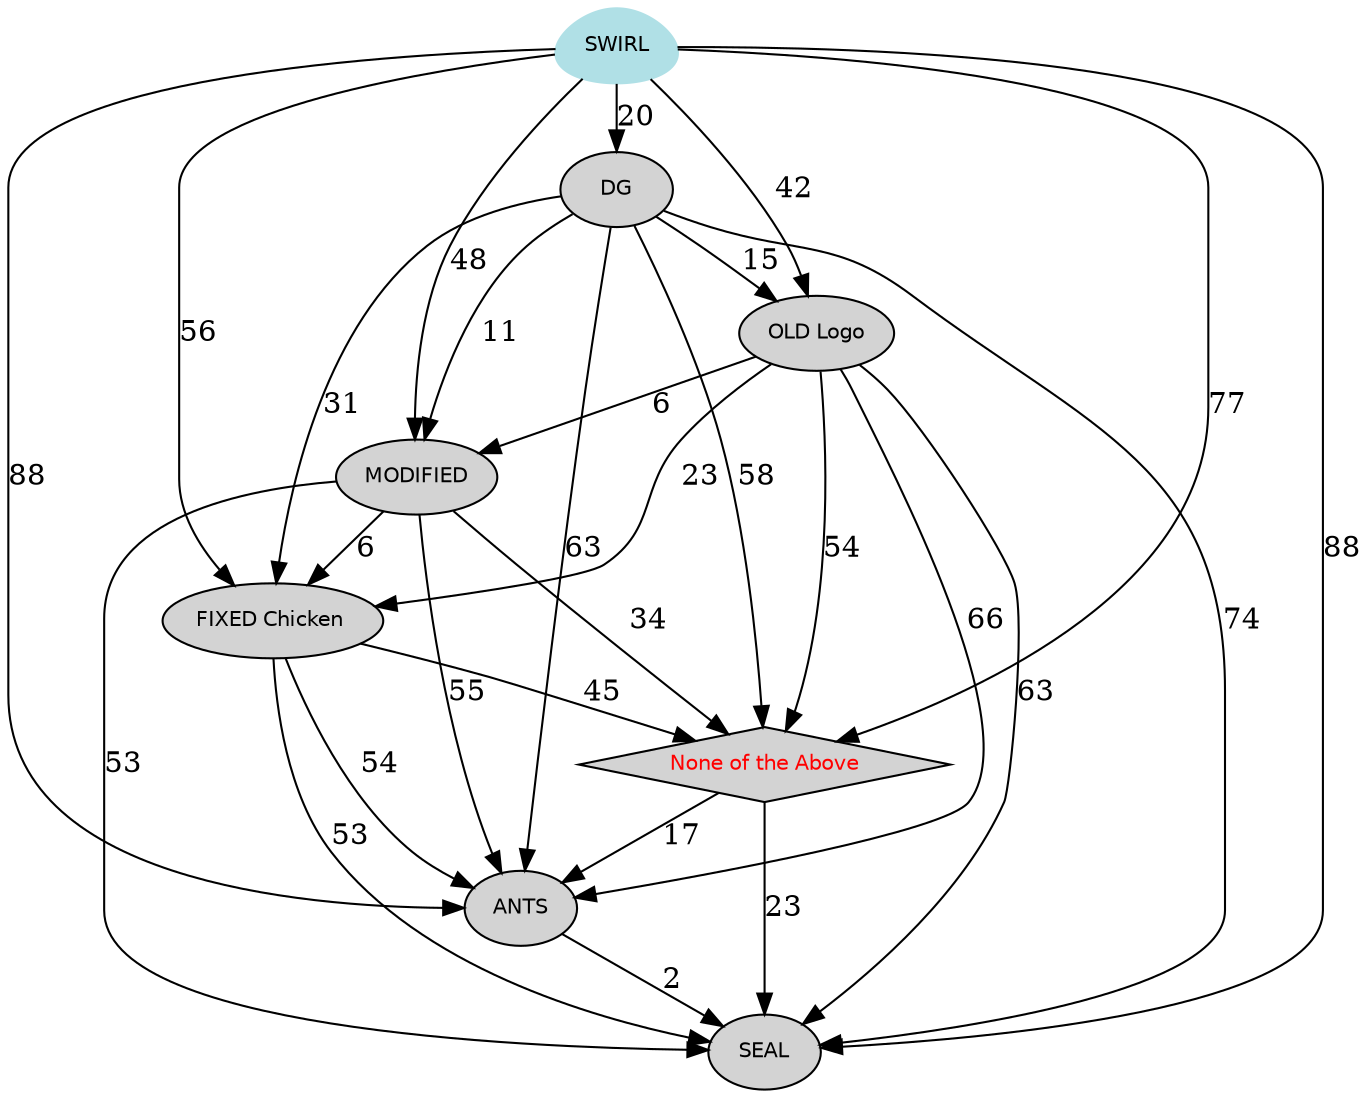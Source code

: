 digraph Results {
  ranksep=0.25;
 "ANTS" [ style="filled" , fontname="Helvetica", fontsize=10  ];
 "ANTS" -> "SEAL" [ label="2" ];
 "SWIRL" [ style="filled" , color="powderblue", shape=egg, fontcolor="Navy Blue", fontname="Helvetica", fontsize=10  ];
 "SWIRL" -> "ANTS" [ label="88" ];
 "SWIRL" -> "SEAL" [ label="88" ];
 "SWIRL" -> "OLD Logo" [ label="42" ];
 "SWIRL" -> "FIXED Chicken " [ label="56" ];
 "SWIRL" -> "DG" [ label="20" ];
 "SWIRL" -> "MODIFIED" [ label="48" ];
 "SWIRL" -> "None of the Above" [ label="77" ];
 "SEAL" [ style="filled" , fontname="Helvetica", fontsize=10  ];
 "OLD Logo" [ style="filled" , fontname="Helvetica", fontsize=10  ];
 "OLD Logo" -> "ANTS" [ label="66" ];
 "OLD Logo" -> "SEAL" [ label="63" ];
 "OLD Logo" -> "FIXED Chicken " [ label="23" ];
 "OLD Logo" -> "MODIFIED" [ label="6" ];
 "OLD Logo" -> "None of the Above" [ label="54" ];
 "FIXED Chicken " [ style="filled" , fontname="Helvetica", fontsize=10  ];
 "FIXED Chicken " -> "ANTS" [ label="54" ];
 "FIXED Chicken " -> "SEAL" [ label="53" ];
 "FIXED Chicken " -> "None of the Above" [ label="45" ];
 "DG" [ style="filled" , fontname="Helvetica", fontsize=10  ];
 "DG" -> "ANTS" [ label="63" ];
 "DG" -> "SEAL" [ label="74" ];
 "DG" -> "OLD Logo" [ label="15" ];
 "DG" -> "FIXED Chicken " [ label="31" ];
 "DG" -> "MODIFIED" [ label="11" ];
 "DG" -> "None of the Above" [ label="58" ];
 "MODIFIED" [ style="filled" , fontname="Helvetica", fontsize=10  ];
 "MODIFIED" -> "ANTS" [ label="55" ];
 "MODIFIED" -> "SEAL" [ label="53" ];
 "MODIFIED" -> "FIXED Chicken " [ label="6" ];
 "MODIFIED" -> "None of the Above" [ label="34" ];
 "None of the Above" [ style="filled" , shape=diamond, fontcolor="Red", fontname="Helvetica", fontsize=10  ];
 "None of the Above" -> "ANTS" [ label="17" ];
 "None of the Above" -> "SEAL" [ label="23" ];
}
